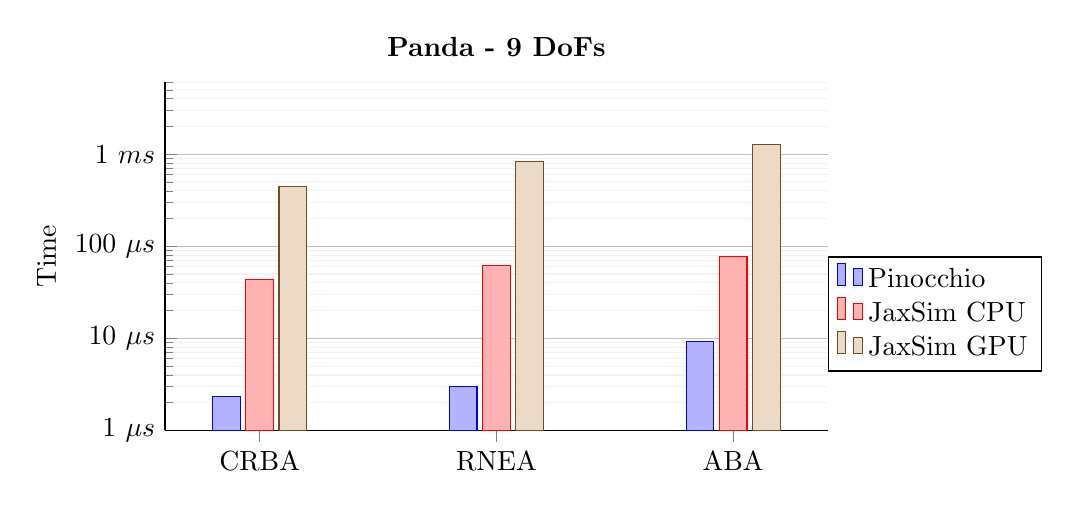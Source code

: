 \begin{tikzpicture}

\begin{semilogyaxis}[
    title=\textbf{Panda - 9 DoFs},
    axis lines*=left,
    ymajorticks,
    ytick={1, 10, 100, 1000, 10000},
    yticklabels={1 $\mu s$,10 $\mu s$,100 $\mu s$, 1 $ms$, 10 $ms$},
    ymin=1,
    ymax=6000,
    width=10cm,
    height=6cm,
    ybar,
    ylabel={Time},
    xtick=data,
    enlarge x limits=0.2,
    symbolic x coords={CRBA,RNEA,ABA},
    ymajorgrids,
    yminorgrids,
    minor grid style={gray!10},
    legend cell align={left},
    legend style={at={(1.00,0.5)},anchor=north west},
]

\pgfplotstableread{
Algo Mean_Pinocchio Mean_Jaxsim_CPU Mean_Jaxsim_GPU
CRBA 2.31           43.2            445
RNEA 2.98           61.3            825
ABA  9.2            77.6            1280
}\dataicub

\addplot table [x=Algo, y=Mean_Pinocchio] {\dataicub}; \addlegendentry{Pinocchio}
\addplot table [x=Algo, y=Mean_Jaxsim_CPU] {\dataicub}; \addlegendentry{JaxSim CPU}
\addplot table [x=Algo, y=Mean_Jaxsim_GPU] {\dataicub}; \addlegendentry{JaxSim GPU}

\end{semilogyaxis}

\end{tikzpicture}
